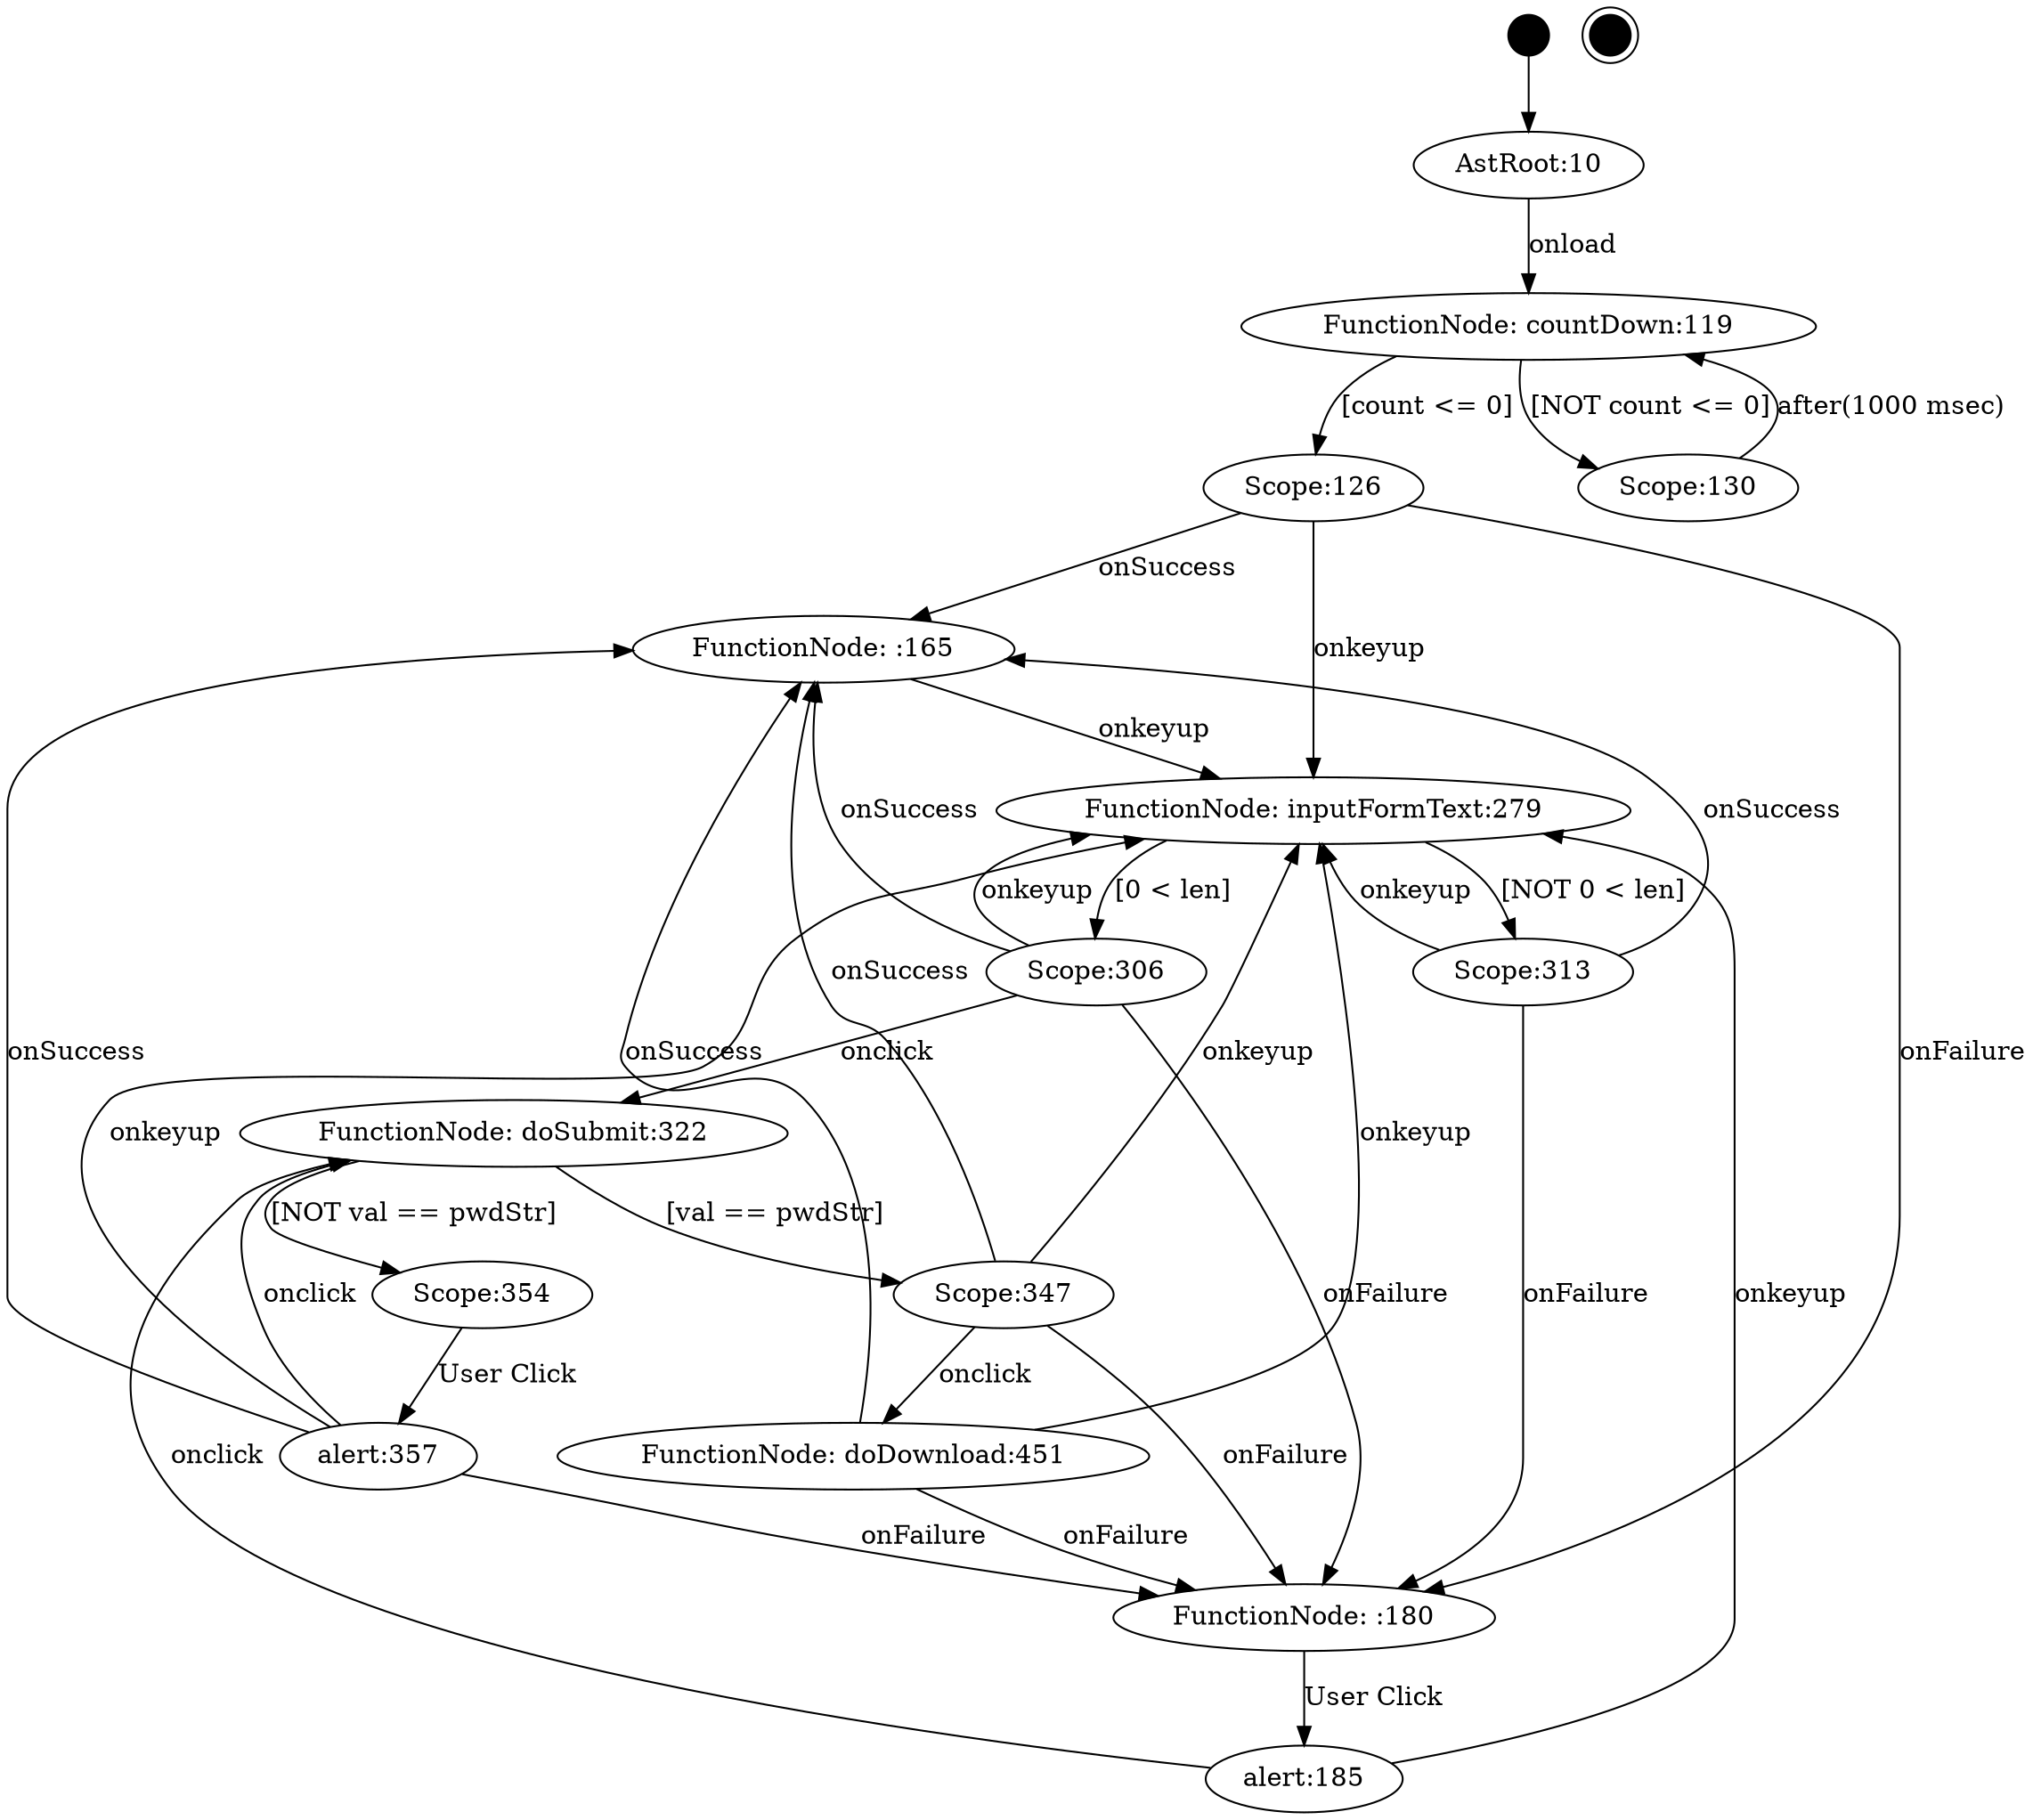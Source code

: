 digraph FSM {
JSAnalyzer_0000001869[label="",shape=circle,style=filled,color=black,fixedsize=true,width=0.3];
JSAnalyzer_0000001871[label="",shape=doublecircle,style=filled,color=black,fixedsize=true,width=0.3];
JSAnalyzer_0000000010[label="AstRoot:10"];
JSAnalyzer_0000000119[label="FunctionNode: countDown:119"];
JSAnalyzer_0000000126[label="Scope:126"];
JSAnalyzer_0000000130[label="Scope:130"];
JSAnalyzer_0000000165[label="FunctionNode: :165"];
JSAnalyzer_0000000180[label="FunctionNode: :180"];
JSAnalyzer_0000000279[label="FunctionNode: inputFormText:279"];
JSAnalyzer_0000000306[label="Scope:306"];
JSAnalyzer_0000000313[label="Scope:313"];
JSAnalyzer_0000000322[label="FunctionNode: doSubmit:322"];
JSAnalyzer_0000000347[label="Scope:347"];
JSAnalyzer_0000000354[label="Scope:354"];
JSAnalyzer_0000000451[label="FunctionNode: doDownload:451"];
JSAnalyzer_0000000185[label="alert:185"];
JSAnalyzer_0000000357[label="alert:357"];
JSAnalyzer_0000001869 -> JSAnalyzer_0000000010;
JSAnalyzer_0000000119 -> JSAnalyzer_0000000126[label="[count <= 0]"];
JSAnalyzer_0000000119 -> JSAnalyzer_0000000130[label="[NOT count <= 0]"];
JSAnalyzer_0000000279 -> JSAnalyzer_0000000306[label="[0 < len]"];
JSAnalyzer_0000000279 -> JSAnalyzer_0000000313[label="[NOT 0 < len]"];
JSAnalyzer_0000000322 -> JSAnalyzer_0000000347[label="[val == pwdStr]"];
JSAnalyzer_0000000322 -> JSAnalyzer_0000000354[label="[NOT val == pwdStr]"];
JSAnalyzer_0000000010 -> JSAnalyzer_0000000119[label="onload"];
JSAnalyzer_0000000126 -> JSAnalyzer_0000000165[label="onSuccess"];
JSAnalyzer_0000000126 -> JSAnalyzer_0000000180[label="onFailure"];
JSAnalyzer_0000000126 -> JSAnalyzer_0000000279[label="onkeyup"];
JSAnalyzer_0000000130 -> JSAnalyzer_0000000119[label="after(1000 msec)"];
JSAnalyzer_0000000165 -> JSAnalyzer_0000000279[label="onkeyup"];
JSAnalyzer_0000000180 -> JSAnalyzer_0000000185[label="User Click"];
JSAnalyzer_0000000306 -> JSAnalyzer_0000000165[label="onSuccess"];
JSAnalyzer_0000000306 -> JSAnalyzer_0000000180[label="onFailure"];
JSAnalyzer_0000000306 -> JSAnalyzer_0000000279[label="onkeyup"];
JSAnalyzer_0000000306 -> JSAnalyzer_0000000322[label="onclick"];
JSAnalyzer_0000000313 -> JSAnalyzer_0000000165[label="onSuccess"];
JSAnalyzer_0000000313 -> JSAnalyzer_0000000180[label="onFailure"];
JSAnalyzer_0000000313 -> JSAnalyzer_0000000279[label="onkeyup"];
JSAnalyzer_0000000347 -> JSAnalyzer_0000000451[label="onclick"];
JSAnalyzer_0000000347 -> JSAnalyzer_0000000165[label="onSuccess"];
JSAnalyzer_0000000347 -> JSAnalyzer_0000000180[label="onFailure"];
JSAnalyzer_0000000347 -> JSAnalyzer_0000000279[label="onkeyup"];
JSAnalyzer_0000000354 -> JSAnalyzer_0000000357[label="User Click"];
JSAnalyzer_0000000451 -> JSAnalyzer_0000000165[label="onSuccess"];
JSAnalyzer_0000000451 -> JSAnalyzer_0000000180[label="onFailure"];
JSAnalyzer_0000000451 -> JSAnalyzer_0000000279[label="onkeyup"];
JSAnalyzer_0000000185 -> JSAnalyzer_0000000279[label="onkeyup"];
JSAnalyzer_0000000185 -> JSAnalyzer_0000000322[label="onclick"];
JSAnalyzer_0000000357 -> JSAnalyzer_0000000165[label="onSuccess"];
JSAnalyzer_0000000357 -> JSAnalyzer_0000000180[label="onFailure"];
JSAnalyzer_0000000357 -> JSAnalyzer_0000000279[label="onkeyup"];
JSAnalyzer_0000000357 -> JSAnalyzer_0000000322[label="onclick"];
}
